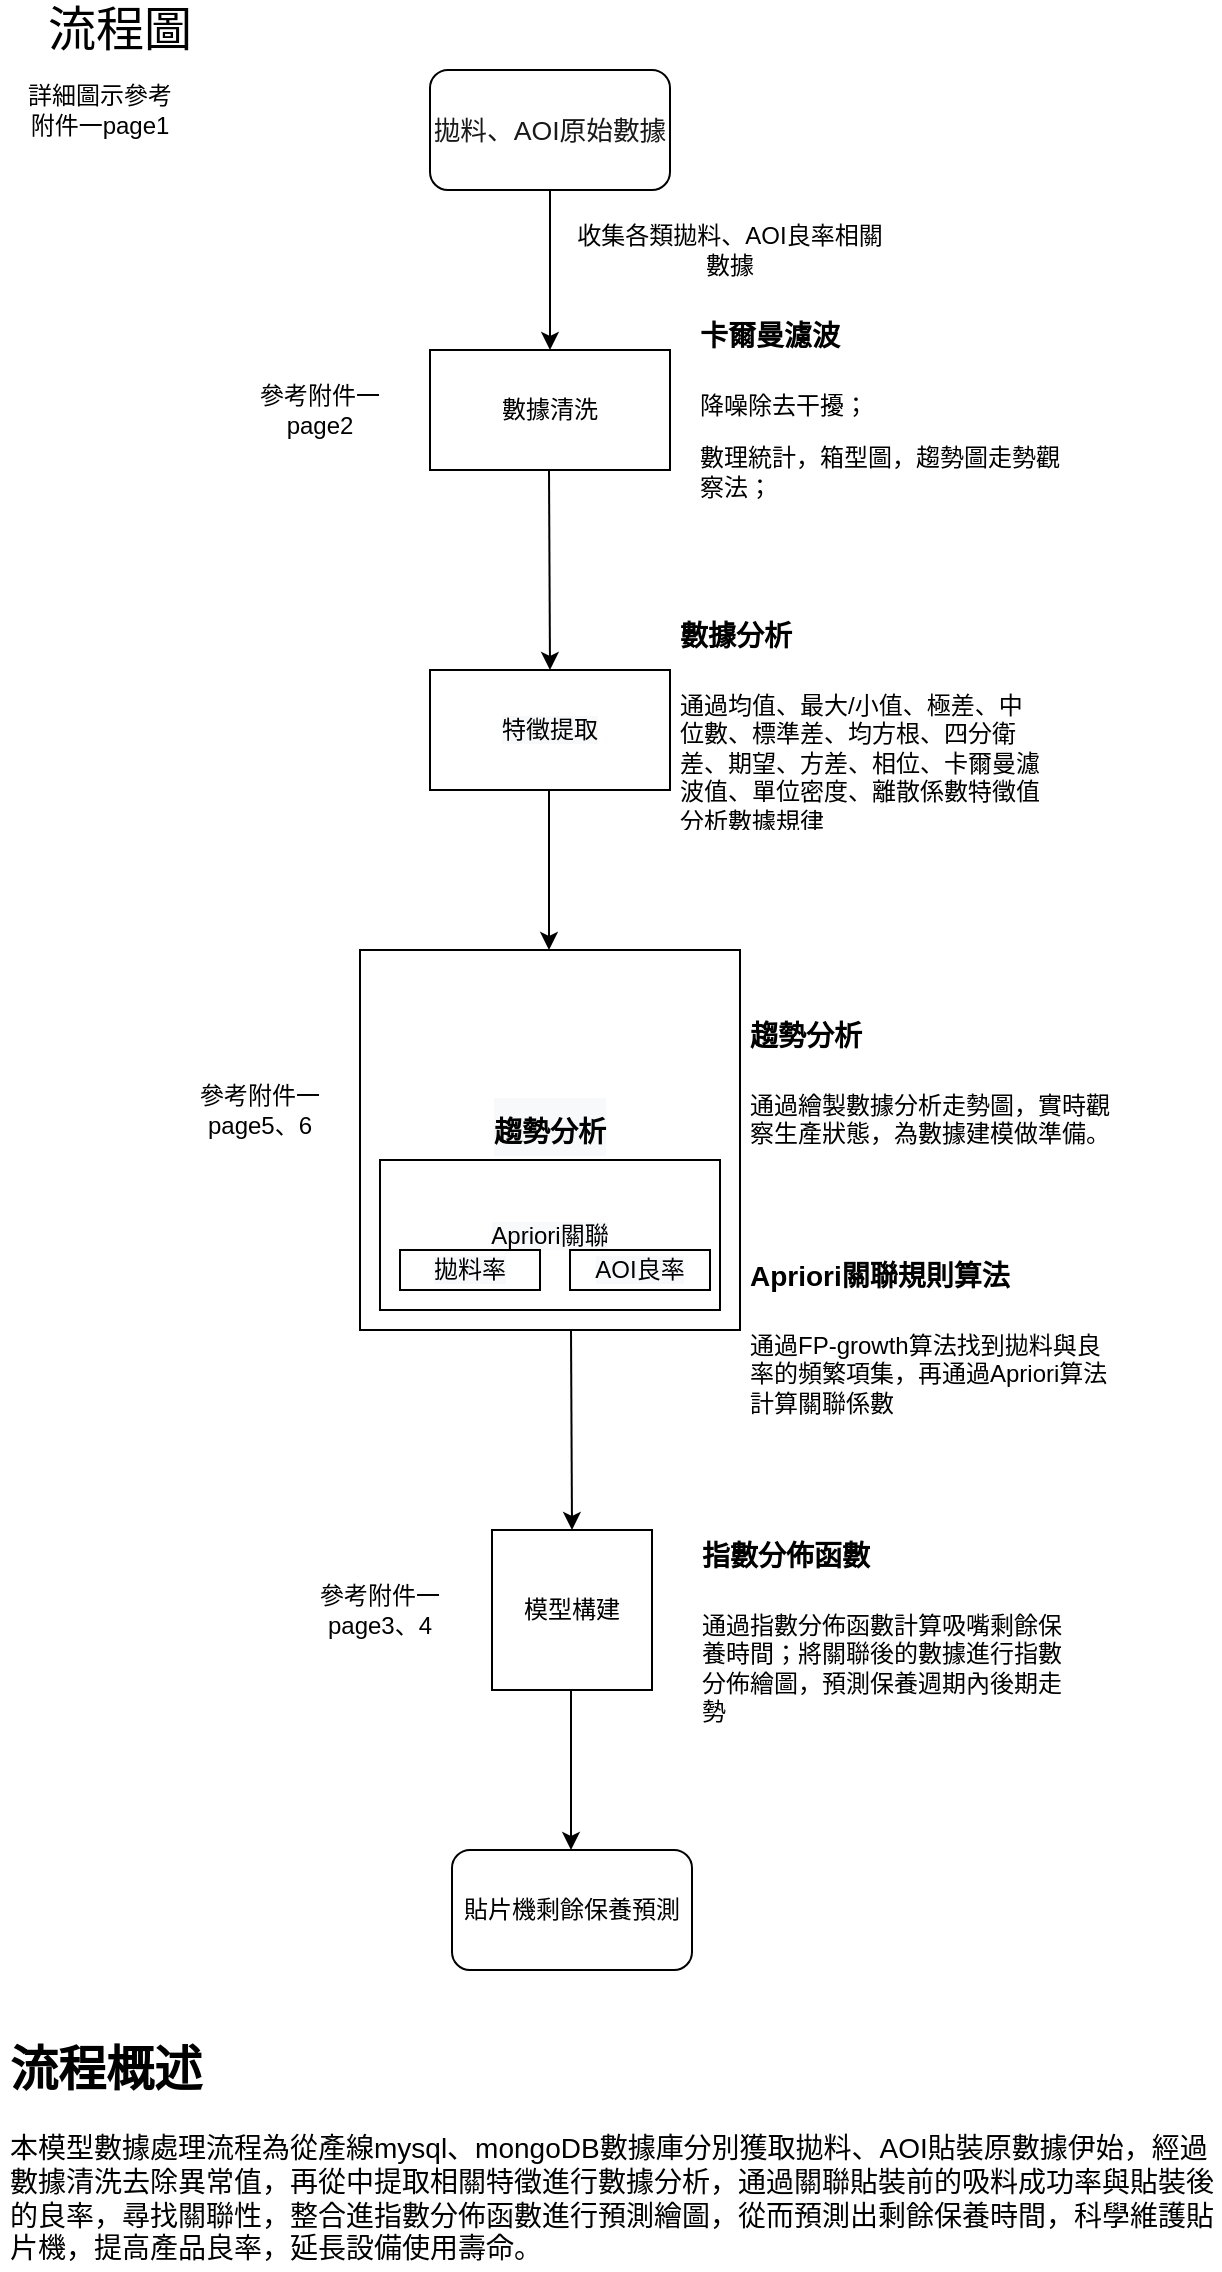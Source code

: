 <mxfile version="13.8.1" type="github">
  <diagram id="YVggR_SqwR1qEsMGm2nK" name="Page-1">
    <mxGraphModel dx="809" dy="818" grid="1" gridSize="10" guides="1" tooltips="1" connect="1" arrows="1" fold="1" page="1" pageScale="1" pageWidth="827" pageHeight="1169" math="0" shadow="0">
      <root>
        <mxCell id="0" />
        <mxCell id="1" parent="0" />
        <mxCell id="NF-i37rxTWXbvh0fXEa0-4" value="" style="endArrow=classic;html=1;exitX=0.5;exitY=1;exitDx=0;exitDy=0;" edge="1" parent="1">
          <mxGeometry width="50" height="50" relative="1" as="geometry">
            <mxPoint x="395" y="100" as="sourcePoint" />
            <mxPoint x="395" y="180" as="targetPoint" />
          </mxGeometry>
        </mxCell>
        <mxCell id="NF-i37rxTWXbvh0fXEa0-5" value="&lt;span style=&quot;color: rgb(25 , 25 , 25) ; font-size: 13.333px&quot;&gt;拋料、AOI原始數據&lt;/span&gt;" style="rounded=1;whiteSpace=wrap;html=1;" vertex="1" parent="1">
          <mxGeometry x="335" y="40" width="120" height="60" as="geometry" />
        </mxCell>
        <mxCell id="NF-i37rxTWXbvh0fXEa0-6" value="數據清洗" style="rounded=0;whiteSpace=wrap;html=1;" vertex="1" parent="1">
          <mxGeometry x="335" y="180" width="120" height="60" as="geometry" />
        </mxCell>
        <mxCell id="NF-i37rxTWXbvh0fXEa0-7" value="&lt;h1&gt;&lt;font style=&quot;font-size: 14px&quot;&gt;卡爾曼濾波&lt;/font&gt;&lt;/h1&gt;&lt;p&gt;降噪除去干擾；&lt;/p&gt;&lt;p&gt;數理統計，箱型圖，趨勢圖走勢觀察法；&lt;br&gt;&lt;/p&gt;" style="text;html=1;strokeColor=none;fillColor=none;spacing=5;spacingTop=-20;whiteSpace=wrap;overflow=hidden;rounded=0;" vertex="1" parent="1">
          <mxGeometry x="465" y="150" width="190" height="120" as="geometry" />
        </mxCell>
        <mxCell id="NF-i37rxTWXbvh0fXEa0-8" value="收集各類拋料、AOI良率相關數據" style="text;html=1;strokeColor=none;fillColor=none;align=center;verticalAlign=middle;whiteSpace=wrap;rounded=0;" vertex="1" parent="1">
          <mxGeometry x="405" y="120" width="160" height="20" as="geometry" />
        </mxCell>
        <mxCell id="NF-i37rxTWXbvh0fXEa0-11" value="" style="endArrow=classic;html=1;exitX=0.5;exitY=1;exitDx=0;exitDy=0;entryX=0.5;entryY=0;entryDx=0;entryDy=0;" edge="1" parent="1">
          <mxGeometry width="50" height="50" relative="1" as="geometry">
            <mxPoint x="394.5" y="240" as="sourcePoint" />
            <mxPoint x="395" y="340" as="targetPoint" />
          </mxGeometry>
        </mxCell>
        <mxCell id="bCzsvnsTS2TMmKOJLa1n-2" value="" style="endArrow=classic;html=1;exitX=0.5;exitY=1;exitDx=0;exitDy=0;" edge="1" parent="1">
          <mxGeometry width="50" height="50" relative="1" as="geometry">
            <mxPoint x="394.5" y="400" as="sourcePoint" />
            <mxPoint x="394.5" y="480" as="targetPoint" />
          </mxGeometry>
        </mxCell>
        <mxCell id="bCzsvnsTS2TMmKOJLa1n-3" value="模型構建" style="whiteSpace=wrap;html=1;aspect=fixed;" vertex="1" parent="1">
          <mxGeometry x="366" y="770" width="80" height="80" as="geometry" />
        </mxCell>
        <mxCell id="bCzsvnsTS2TMmKOJLa1n-4" value="" style="endArrow=classic;html=1;exitX=0.5;exitY=1;exitDx=0;exitDy=0;" edge="1" parent="1">
          <mxGeometry width="50" height="50" relative="1" as="geometry">
            <mxPoint x="405.5" y="850" as="sourcePoint" />
            <mxPoint x="405.5" y="930" as="targetPoint" />
          </mxGeometry>
        </mxCell>
        <mxCell id="bCzsvnsTS2TMmKOJLa1n-5" value="貼片機剩餘保養預測" style="rounded=1;whiteSpace=wrap;html=1;" vertex="1" parent="1">
          <mxGeometry x="346" y="930" width="120" height="60" as="geometry" />
        </mxCell>
        <mxCell id="bCzsvnsTS2TMmKOJLa1n-6" value="&lt;h1&gt;&lt;font style=&quot;font-size: 14px&quot;&gt;數據分析&lt;/font&gt;&lt;/h1&gt;&lt;p&gt;通過均值、最大/小值、極差、中位數、標準差、均方根、四分衛差、期望、方差、相位、卡爾曼濾波值、單位密度、離散係數特徵值分析數據規律&lt;/p&gt;" style="text;html=1;strokeColor=none;fillColor=none;spacing=5;spacingTop=-20;whiteSpace=wrap;overflow=hidden;rounded=0;" vertex="1" parent="1">
          <mxGeometry x="455" y="300" width="190" height="120" as="geometry" />
        </mxCell>
        <mxCell id="bCzsvnsTS2TMmKOJLa1n-10" value="&lt;h1&gt;&lt;font style=&quot;font-size: 14px&quot;&gt;Apriori關聯規則算法&lt;/font&gt;&lt;/h1&gt;&lt;p&gt;通過FP-growth算法找到拋料與良率的頻繁項集，再通過Apriori算法計算關聯係數&lt;/p&gt;" style="text;html=1;strokeColor=none;fillColor=none;spacing=5;spacingTop=-20;whiteSpace=wrap;overflow=hidden;rounded=0;" vertex="1" parent="1">
          <mxGeometry x="490" y="620" width="190" height="120" as="geometry" />
        </mxCell>
        <mxCell id="bCzsvnsTS2TMmKOJLa1n-11" value="&lt;h1&gt;&lt;span style=&quot;font-size: 14px&quot;&gt;指數分佈函數&lt;/span&gt;&lt;/h1&gt;&lt;p&gt;通過指數分佈函數計算吸嘴剩餘保養時間；將關聯後的數據進行指數分佈繪圖，預測保養週期內後期走勢&lt;/p&gt;" style="text;html=1;strokeColor=none;fillColor=none;spacing=5;spacingTop=-20;whiteSpace=wrap;overflow=hidden;rounded=0;" vertex="1" parent="1">
          <mxGeometry x="466" y="760" width="190" height="120" as="geometry" />
        </mxCell>
        <mxCell id="Jk7-eTZNPEbHa-RgvJYL-2" value="&lt;h1&gt;流程概述&lt;/h1&gt;&lt;p&gt;&lt;span style=&quot;font-size: 14px&quot;&gt;本模型數據處理流程為從產線mysql、mongoDB數據庫分別獲取拋料、AOI貼裝原數據伊始，經過數據清洗去除異常值，再從中提取相關特徵進行數據分析，通過關聯貼裝前的吸料成功率與貼裝後的良率，尋找關聯性，整合進指數分佈函數進行預測繪圖，從而預測出剩餘保養時間，科學維護貼片機，提高產品良率，延長設備使用壽命。&lt;/span&gt;&lt;/p&gt;" style="text;html=1;strokeColor=none;fillColor=none;spacing=5;spacingTop=-20;whiteSpace=wrap;overflow=hidden;rounded=0;" vertex="1" parent="1">
          <mxGeometry x="120" y="1020" width="610" height="120" as="geometry" />
        </mxCell>
        <mxCell id="Jk7-eTZNPEbHa-RgvJYL-3" value="&lt;font style=&quot;font-size: 24px&quot;&gt;流程圖&lt;/font&gt;" style="text;html=1;strokeColor=none;fillColor=none;align=center;verticalAlign=middle;whiteSpace=wrap;rounded=0;" vertex="1" parent="1">
          <mxGeometry x="120" y="10" width="120" height="20" as="geometry" />
        </mxCell>
        <mxCell id="Jk7-eTZNPEbHa-RgvJYL-5" value="" style="endArrow=classic;html=1;exitX=0.5;exitY=1;exitDx=0;exitDy=0;entryX=0.5;entryY=0;entryDx=0;entryDy=0;" edge="1" parent="1">
          <mxGeometry width="50" height="50" relative="1" as="geometry">
            <mxPoint x="405.5" y="670" as="sourcePoint" />
            <mxPoint x="406" y="770" as="targetPoint" />
          </mxGeometry>
        </mxCell>
        <mxCell id="Jk7-eTZNPEbHa-RgvJYL-7" value="&lt;h1&gt;&lt;font style=&quot;font-size: 14px&quot;&gt;趨勢分析&lt;/font&gt;&lt;/h1&gt;&lt;p&gt;通過繪製數據分析走勢圖，實時觀察生產狀態，為數據建模做準備。&lt;/p&gt;" style="text;html=1;strokeColor=none;fillColor=none;spacing=5;spacingTop=-20;whiteSpace=wrap;overflow=hidden;rounded=0;" vertex="1" parent="1">
          <mxGeometry x="490" y="500" width="190" height="120" as="geometry" />
        </mxCell>
        <mxCell id="Jk7-eTZNPEbHa-RgvJYL-8" value="&lt;meta charset=&quot;utf-8&quot;&gt;&lt;span style=&quot;color: rgb(0, 0, 0); font-family: helvetica; font-size: 12px; font-style: normal; font-weight: 400; letter-spacing: normal; text-align: center; text-indent: 0px; text-transform: none; word-spacing: 0px; background-color: rgb(248, 249, 250); display: inline; float: none;&quot;&gt;特徵提取&lt;/span&gt;" style="rounded=0;whiteSpace=wrap;html=1;" vertex="1" parent="1">
          <mxGeometry x="335" y="340" width="120" height="60" as="geometry" />
        </mxCell>
        <mxCell id="Jk7-eTZNPEbHa-RgvJYL-11" value="&lt;h1 style=&quot;color: rgb(0 , 0 , 0) ; font-family: &amp;#34;helvetica&amp;#34; ; font-style: normal ; letter-spacing: normal ; text-indent: 0px ; text-transform: none ; word-spacing: 0px ; background-color: rgb(248 , 249 , 250)&quot;&gt;&lt;font style=&quot;font-size: 14px&quot;&gt;趨勢分析&lt;/font&gt;&lt;/h1&gt;&lt;div&gt;&lt;br&gt;&lt;/div&gt;" style="whiteSpace=wrap;html=1;aspect=fixed;align=center;" vertex="1" parent="1">
          <mxGeometry x="300" y="480" width="190" height="190" as="geometry" />
        </mxCell>
        <mxCell id="Jk7-eTZNPEbHa-RgvJYL-18" value="&lt;span style=&quot;color: rgb(0 , 0 , 0) ; font-family: &amp;#34;helvetica&amp;#34; ; font-size: 12px ; font-style: normal ; font-weight: 400 ; letter-spacing: normal ; text-align: center ; text-indent: 0px ; text-transform: none ; word-spacing: 0px ; background-color: rgb(248 , 249 , 250) ; display: inline ; float: none&quot;&gt;Apriori關聯&lt;/span&gt;" style="rounded=0;whiteSpace=wrap;html=1;" vertex="1" parent="1">
          <mxGeometry x="310" y="585" width="170" height="75" as="geometry" />
        </mxCell>
        <mxCell id="Jk7-eTZNPEbHa-RgvJYL-19" value="&lt;meta charset=&quot;utf-8&quot;&gt;&lt;span style=&quot;color: rgb(0, 0, 0); font-family: helvetica; font-size: 12px; font-style: normal; font-weight: 400; letter-spacing: normal; text-align: center; text-indent: 0px; text-transform: none; word-spacing: 0px; background-color: rgb(248, 249, 250); display: inline; float: none;&quot;&gt;AOI良率&lt;/span&gt;" style="rounded=0;whiteSpace=wrap;html=1;" vertex="1" parent="1">
          <mxGeometry x="405" y="630" width="70" height="20" as="geometry" />
        </mxCell>
        <mxCell id="Jk7-eTZNPEbHa-RgvJYL-20" value="&lt;meta charset=&quot;utf-8&quot;&gt;&lt;span style=&quot;color: rgb(0, 0, 0); font-family: helvetica; font-size: 12px; font-style: normal; font-weight: 400; letter-spacing: normal; text-align: center; text-indent: 0px; text-transform: none; word-spacing: 0px; background-color: rgb(248, 249, 250); display: inline; float: none;&quot;&gt;拋料率&lt;/span&gt;" style="rounded=0;whiteSpace=wrap;html=1;" vertex="1" parent="1">
          <mxGeometry x="320" y="630" width="70" height="20" as="geometry" />
        </mxCell>
        <mxCell id="Jk7-eTZNPEbHa-RgvJYL-21" value="參考附件一page2" style="text;html=1;strokeColor=none;fillColor=none;align=center;verticalAlign=middle;whiteSpace=wrap;rounded=0;" vertex="1" parent="1">
          <mxGeometry x="240" y="200" width="80" height="20" as="geometry" />
        </mxCell>
        <mxCell id="Jk7-eTZNPEbHa-RgvJYL-22" value="參考附件一page5、6" style="text;html=1;strokeColor=none;fillColor=none;align=center;verticalAlign=middle;whiteSpace=wrap;rounded=0;" vertex="1" parent="1">
          <mxGeometry x="210" y="550" width="80" height="20" as="geometry" />
        </mxCell>
        <mxCell id="Jk7-eTZNPEbHa-RgvJYL-23" value="參考附件一page3、4" style="text;html=1;strokeColor=none;fillColor=none;align=center;verticalAlign=middle;whiteSpace=wrap;rounded=0;" vertex="1" parent="1">
          <mxGeometry x="270" y="800" width="80" height="20" as="geometry" />
        </mxCell>
        <mxCell id="Jk7-eTZNPEbHa-RgvJYL-24" value="詳細圖示參考附件一page1" style="text;html=1;strokeColor=none;fillColor=none;align=center;verticalAlign=middle;whiteSpace=wrap;rounded=0;" vertex="1" parent="1">
          <mxGeometry x="130" y="50" width="80" height="20" as="geometry" />
        </mxCell>
      </root>
    </mxGraphModel>
  </diagram>
</mxfile>
